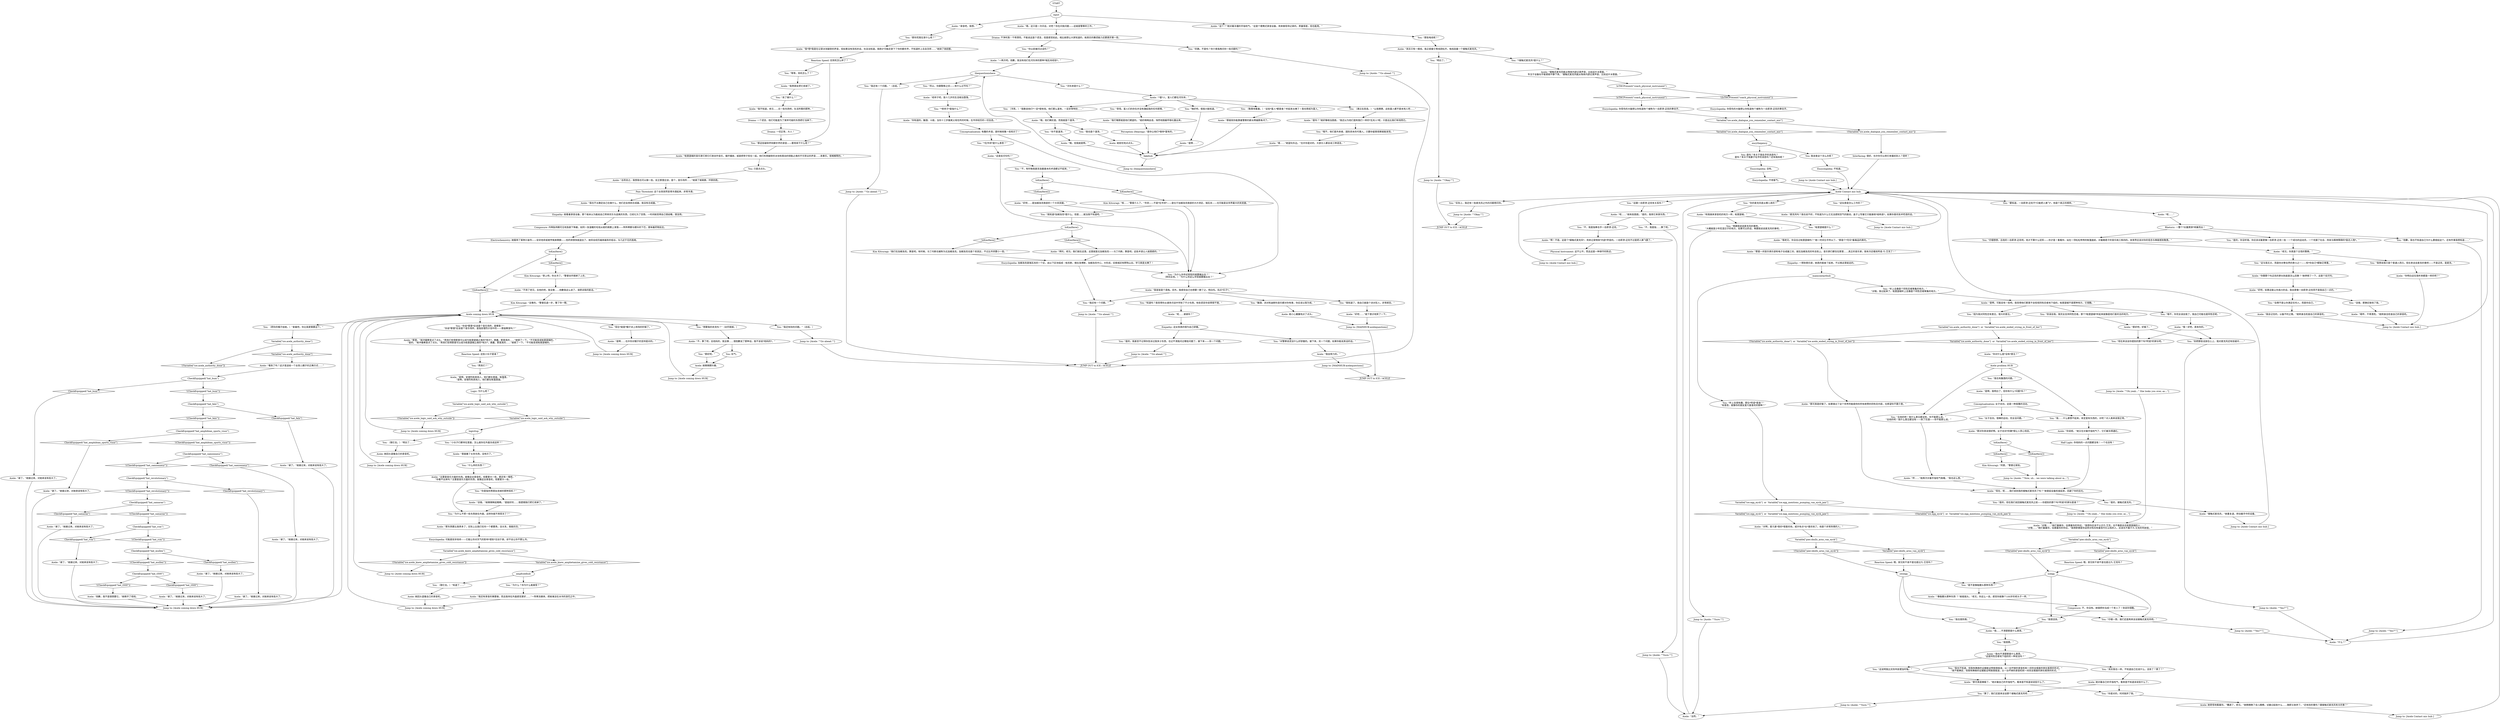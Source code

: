 # ICE / ACELE ON ICE
# this is where the "recording device", "what are you doing here on the ice?" and "questioning" branches are located.
# ==================================================
digraph G {
	  0 [label="START"];
	  1 [label="input"];
	  2 [label="CheckEquipped(\"hat_t500\")"];
	  3 [label="CheckEquipped(\"hat_t500\")", shape=diamond];
	  4 [label="!(CheckEquipped(\"hat_t500\"))", shape=diamond];
	  5 [label="You: “那些电线呢？”"];
	  6 [label="Acele Contact mic hub."];
	  7 [label="You: “哦不，你完全误会我了。我自己可能也是同性恋呢。”"];
	  8 [label="Acele: “我也不太确定自己在做什么，他们还会用到合成器，我没有合成器。”"];
	  9 [label="Jump to: [Acele coming down HUB]"];
	  10 [label="You: “所以，你跟警察之间——有什么过节吗？”"];
	  11 [label="You: “我知道*加姆洛克*是什么，但是……就当我不知道吧。”"];
	  12 [label="Acele: “*富*人，富人们都在河东岸。”"];
	  13 [label="Acele: “哦，他们确实是。而我就是个渣滓。”"];
	  14 [label="Acele: “拜托，老兄。我们就在这里。这里就是北加姆洛克——马丁内斯。算是吧。这些术语让人挺困惑的。”"];
	  15 [label="Jump to: [Acele: \"\"Okay.\"\"]"];
	  16 [label="Jump to: [Acele: \"\"Oh yeah...\" She looks you over, as...\"]"];
	  17 [label="Acele: “呃……”"];
	  18 [label="Acele: “麦克风吗？我也说不好。不知道为什么它无法感知空气的振动，盒子上写着它只能接收*结构音*。如果你喜欢技术呓语的话。”"];
	  19 [label="Jump to: [Acele: \"\"Yes?\"\"]"];
	  20 [label="Acele: 她对着自己的手指哈气，看来是不知道该说些什么了。"];
	  21 [label="You: “是的，你没听错。你应该试着更像一击即溃·迈克一些：一个成功的运动员，一个克服了社会、肉体与精神障碍的*励志人物*。”"];
	  22 [label="You: “这与我无关，而是你对拳击界的泰斗之一——和*你自己*都缺乏尊重。”"];
	  23 [label="You: “什么样的东西？”"];
	  24 [label="Jump to: [Acele: \"\"Go ahead.\"\"]"];
	  25 [label="You: （冷笑。）“我敢说他们*一定*很有钱。他们那么富有，一定非常特别……”"];
	  26 [label="Kim Kitsuragi: “咳……”警督介入了。“市郊——不是*在市郊*——是位于加姆洛克南部的大片郊区，瑞瓦肖——也可能是全世界最大的贫民窟。”"];
	  27 [label="Acele: 她小心翼翼地点了点头。"];
	  28 [label="CheckEquipped(\"hat_amphibian_sports_visor\")"];
	  29 [label="CheckEquipped(\"hat_amphibian_sports_visor\")", shape=diamond];
	  30 [label="!(CheckEquipped(\"hat_amphibian_sports_visor\"))", shape=diamond];
	  31 [label="Acele: “谢了。”她接过来，对她来说有些大了。"];
	  32 [label="Acele: “谢了。”她接过来，对她来说有些大了。"];
	  33 [label="You: “现在来谈谈你提到的那个叫*阿诺*的家伙吧。”"];
	  34 [label="You: “是的，接触式麦克风。”"];
	  35 [label="You: “这玩意是怎么工作的？”"];
	  36 [label="Acele: “你对什么是*没有*意见？”"];
	  37 [label="Acele: “你跟那个叫迈克的家伙到底是怎么回事？”她停顿了一下，这是个反问句。"];
	  38 [label="You: “仔细想想，去他的一击即溃·迈克吧。他才不算什么冠军——你才是！看看你，站在一顶松松垮垮的帐篷面前，对着瘾君子的音乐挑三拣四的。体育界应该对你的信念与奉献感到敬畏。”"];
	  39 [label="Acele: “没错。”她微微眯起眼睛。“是挺好的……很遗憾我们把它卖掉了。”"];
	  40 [label="Variable[\"ice.acele_knew_amphetamine_gives_cold_resistance\"]"];
	  41 [label="Variable[\"ice.acele_knew_amphetamine_gives_cold_resistance\"]", shape=diamond];
	  42 [label="!(Variable[\"ice.acele_knew_amphetamine_gives_cold_resistance\"])", shape=diamond];
	  43 [label="Acele: “嗯……”她望向东边。“也许你是对的。大部分人都会说三种语言。”"];
	  44 [label="Jump to: [Acele coming down HUB]"];
	  45 [label="You: “再跟我说说麦克风的事吧。”\n“大概就是少年犯混日子的地方。如果可以的话，再跟我说说麦克风的事吧。”"];
	  46 [label="Encyclopedia: 可能是安非他命——它能让你对天气的影响*感到*无动于衷，却不会让你不那么冷。"];
	  47 [label="IsKimHere()"];
	  48 [label="IsKimHere()", shape=diamond];
	  49 [label="!(IsKimHere())", shape=diamond];
	  50 [label="Acele: “我爸爸是个酒鬼。另外，我感觉自己也想要一醉了之，明白吗。找点*乐子*。”"];
	  51 [label="You: “我还有一个问题。”"];
	  52 [label="You: “你不是渣滓。”"];
	  53 [label="Acele: “这是反问句吗？”"];
	  54 [label="Acele: “老样子吧，我十几岁的生活相当堕落。”"];
	  55 [label="Physical Instrument: 这不公平。而且这是一种保守的陈述。"];
	  56 [label="Rhetoric: 一整个*长篇累牍*倾巢而出！"];
	  57 [label="Conceptualization: 女子击剑。这是一种高雅的活动。"];
	  58 [label="Acele: “那对你来说很好啊。女子击剑*的确*很让人赏心悦目。”"];
	  59 [label="Jump to: [Acele: \"\"Now, uh... we were talking about m...\"]"];
	  60 [label="Acele: “抱歉，我不是很想要它。”她移开了视线。"];
	  61 [label="Jump to: [Acele: \"\"Yes?\"\"]"];
	  62 [label="You: “抱歉，我也不知道自己为什么要提起这个。还有件事我想知道……”"];
	  63 [label="Acele problem HUB"];
	  64 [label="Acele: “哦！好吧，真有你的。”"];
	  65 [label="You: “其实我也一样。不知道自己在说什么。沮丧了？累了？”"];
	  66 [label="You: “等等，耳机怎么了？”"];
	  67 [label="Acele: “我男朋友把它卖掉了。”"];
	  68 [label="You: “为什么？你为什么能接受？”"];
	  69 [label="Logic: 为什么呢？"];
	  70 [label="You: “*老样子*是指什么？”"];
	  71 [label="IsKimHere()"];
	  72 [label="IsKimHere()", shape=diamond];
	  73 [label="!(IsKimHere())", shape=diamond];
	  74 [label="CheckEquipped(\"hat_revolutionary\")"];
	  75 [label="CheckEquipped(\"hat_revolutionary\")", shape=diamond];
	  76 [label="!(CheckEquipped(\"hat_revolutionary\"))", shape=diamond];
	  77 [label="Encyclopedia: 你受伤的大脑想让你知道有个被称为一击即溃·迈克的拳击手。"];
	  78 [label="You: “是的，但在我们说回接触式麦克风之前——你提到的那个叫*阿诺*的家伙是谁？”"];
	  79 [label="Acele: “哼……”她再次对着手指哈气取暖。“我也这么想。”"];
	  80 [label="Acele: “那可真是好极了。如果错过了这个世界所能提供的所有绝赞的同性恋内容，也希望你不要介意。”"];
	  81 [label="You: “我很累。”"];
	  82 [label="You: 只是点点头。"];
	  83 [label="You: “现在*就是*帽子派上用场的时候了。”"];
	  84 [label="Acele: “不用了老兄，去他的吧，我没事……抱歉我这么说了，请原谅我的脏话。”"];
	  85 [label="logicitup"];
	  86 [label="You: 叹气。"];
	  87 [label="Acele: “是吗？”她好像相当困惑。“我还以为他们是和我们一样的*瓦肖人*呢，只是远比我们有钱而已。"];
	  88 [label="You: “我还有一个问题。”（总结。）"];
	  89 [label="Acele: “好吧……”她下意识地笑了一下。"];
	  90 [label="You: “哦好吧，很高兴能知道。”"];
	  91 [label="CheckEquipped(\"hat_camionneur\")"];
	  92 [label="CheckEquipped(\"hat_camionneur\")", shape=diamond];
	  93 [label="!(CheckEquipped(\"hat_camionneur\"))", shape=diamond];
	  94 [label="Acele: “谢了。”她接过来，对她来说有些大了。"];
	  95 [label="Acele: “谢了。”她接过来，对她来说有些大了。"];
	  96 [label="You: “*接触式麦克风*是什么？”"];
	  97 [label="Acele: “其实只有一根线，我正提着它等线团松开。电线连着一个接触式麦克风。”"];
	  98 [label="encythepency"];
	  99 [label="You: “不，我是指拳击手一击即溃·迈克。”"];
	  100 [label="Acele: “什么？”"];
	  101 [label="Acele: “那好吧，好极了。”"];
	  102 [label="You: “我也不知道，但我有确凿的证据能证明我很摇滚，以一台坏掉的录音机和一间完全报废的旅社客房的形式。”\n“我不能确定，但我有确凿的证据能证明我很摇滚，以一台坏掉的录音机和一间完全报废的旅社客房的形式。”"];
	  103 [label="You: “我想说我只是个普通人而已。现在来谈谈麦克的事吧——不是迈克，是麦克。”"];
	  104 [label="You: “那这些破碎声和脚步声的录音——要用来干什么呢？”"];
	  105 [label="You: “小伙子们都待在里面，怎么就你在外面冻成这样？”"];
	  106 [label="Empathy: 这女孩真的很为自己骄傲。"];
	  107 [label="You: “对警察说谎没什么好骄傲的。接下来，另一个问题，如果你能说真话的话。”"];
	  108 [label="Jump to: [Acele: \"\"Go ahead.\"\"]"];
	  109 [label="Reaction Speed: 旧耳机怎么样了？"];
	  110 [label="Acele: “呃……”她有些困惑。“是的，我用它来录东西。”"];
	  111 [label="Acele: “我……不清楚那是什么意思。”"];
	  112 [label="You: “别把那些话放在心上，我对麦克风还有些疑问……”"];
	  113 [label="Acele: “是啊，我明白了，但你有什么*问题*吗？”"];
	  114 [label="Empathy: 她看着录音设备，那个她本以为能给自己带来欢乐与逃离的东西，已经化为了空想。一时间她觉得自己很幼稚，很没用。"];
	  115 [label="You: “为什么不把一些东西放在外面，这样你就不用受冻了？”"];
	  116 [label="Variable[\"ice.acele_authority_done\"]"];
	  117 [label="Variable[\"ice.acele_authority_done\"]", shape=diamond];
	  118 [label="!(Variable[\"ice.acele_authority_done\"])", shape=diamond];
	  119 [label="Jump to: [Acele coming down HUB]"];
	  120 [label="Acele: “不，算了吧，去他妈的，我没事……很抱歉说了那种话，我不该说*他妈的*。”"];
	  121 [label="Jump to: [Acele coming down HUB]"];
	  122 [label="Jump to: [Acele Contact mic hub.]"];
	  123 [label="Acele: “现在，呃……我们说到我的接触式麦克风了吗？”她拿起设备检查起来，回避了你的目光。"];
	  124 [label="Acele: “啊！不是。这是个*接触式麦克风*，用来记录物体*内部*声音的。一击即溃·迈克不过是把人揍飞罢了。”"];
	  125 [label="Encyclopedia: 不用客气。"];
	  126 [label="You: “听上去像是个同性恋者聚集的地方。”\n“对哦，我记起来了。帕里瑟姆听上去像是个同性恋者聚集的地方。”"];
	  127 [label="You: “听上去很有趣，那位*阿诺*是谁？”\n“有意思。就像你的朋友爱凡客喜欢的那种？”"];
	  128 [label="You: “自尊不是让你满足任何人，而是你自己。”"];
	  129 [label="Acele: “好吧，如果这能让你高兴的话，我会更像一击即溃·迈克而不是我自己一点的。”"];
	  130 [label="Acele: “你明白这在我听来都是一样的吧？”"];
	  131 [label="Drama: 一个谎言，他们可能是为了某样可疑的东西把它当掉了。"];
	  132 [label="Acele: “帕里瑟姆的音乐家们用它们来创作音乐，循环播放，或是把带子剪在一起。他们利用破碎的冰块和晃动的钥匙之类的不可思议的声音……来奏乐。很难解释的。”"];
	  133 [label="You: “你是指你男朋友卖掉的那种耳机？”"];
	  134 [label="Acele: “那里。”她冲着教堂点了点头。“男孩们觉得那里可以成为帕里瑟姆之类的*地方*。愚蠢，那里真的……”她顿了一下。“不可能变成帕里瑟姆的。”\n“是的。”她冲着教堂点了点头。“男孩们觉得那里可以成为帕里瑟姆之类的*地方*。愚蠢，那里真的……”她顿了一下。“不可能变成帕里瑟姆的。”"];
	  135 [label="Acele: “是啊，安德烈和其他人，他们都在里面，帐篷里。”\n“是啊，安德烈和其他人，他们都在帐篷里面。”"];
	  136 [label="Acele: “嗯，这只是一次问话，对吧？你在问我问题——这就是警察的工作。”"];
	  137 [label="You: “我知道了。我自己就是个派对狂人，非常疯狂。”"];
	  138 [label="Acele: “哦，但我就是啊。”"];
	  139 [label="Half Light: 你他妈的一点问题都没有！一个也没有！"];
	  140 [label="Acele: “谢了。”她接过来，对她来说有些大了。"];
	  141 [label="Encyclopedia: 你受伤的大脑想让你知道有个被称为一击即溃·迈克的拳击手。"];
	  142 [label="Variable[\"ice.acele_dialogue_you_remember_contact_mic\"]"];
	  143 [label="Variable[\"ice.acele_dialogue_you_remember_contact_mic\"]", shape=diamond];
	  144 [label="!(Variable[\"ice.acele_dialogue_you_remember_contact_mic\"])", shape=diamond];
	  145 [label="Acele: “和我搞来录音机的地方一样，帕里瑟姆。”"];
	  146 [label="You: “我很沮丧。”"];
	  147 [label="You: “你是对的，时间抛弃了我。”"];
	  148 [label="You: “去他的吧！我什么意见都没有，你不能那么说。”\n“去他的吧！我什么意见都没有——除了饮酒——你不能那么说。”"];
	  149 [label="Acele: “总而言之，我想我也可以做一些。反正那里应该，是个，音乐场所……”她揉了揉肩膀，环顾四周。"];
	  150 [label="You: “我还有别的问题。”（总结。）"];
	  151 [label="Acele coming down HUB"];
	  152 [label="You: “想要我的夹克吗？”（动手脱掉。）"];
	  153 [label="Drama: 干净利落！干得漂亮。不能说这是个谎言，但是感觉如此。相比她想让大家知道的，她真实的撒谎能力还要更厉害一些。"];
	  154 [label="You: “*在市郊*是什么意思？”"];
	  155 [label="Acele: 她奇怪地看着你。“糟透了，老兄。”她稍微眯了会儿眼睛，试着记起些什么……随即又放弃了。“还有别的事吗？跟接触式麦克风有关的事？”"];
	  156 [label="You: “女子击剑。很棒的运动。完全没问题。”"];
	  157 [label="Acele: “接触式麦克风，”她重复道，转动着手中的设备。"];
	  158 [label="Acele: “‘像骷髅头那种东西’？”她摇摇头。“老兄，你这么一说，感觉你就像个100岁的老头子一样。”"];
	  159 [label="Acele: “这个？”她对着冻僵的手指哈气。“这是个便携式录音设备，用来做现场记录的。质量很差，但也能用。”"];
	  160 [label="Acele: “录音吧，我想。”"];
	  161 [label="Electrochemistry: 她服用了某种兴奋剂——安非他命或者甲氧麻黄酮——但药效很快就退去了。她将会经历越来越多的低谷，与几近于无的高峰。"];
	  162 [label="Kim Kitsuragi: “穿上吧，你太冷了。”警督动手脱掉了上衣。"];
	  163 [label="You: “你说*那里*应该是个音乐场所，是哪里？”\n“你说*那里*应该是个音乐场所，是指安德烈计划中的——那座教堂吗？”"];
	  164 [label="You: “男孩们？”"];
	  165 [label="Variable[\"ice.acele_logic_said_ask_why_outside\"]"];
	  166 [label="Variable[\"ice.acele_logic_said_ask_why_outside\"]", shape=diamond];
	  167 [label="!(Variable[\"ice.acele_logic_said_ask_why_outside\"])", shape=diamond];
	  168 [label="Jump to: [Acele: \"\"Go ahead.\"\"]"];
	  169 [label="Jump to: [MAINHUB-acelequestions]"];
	  170 [label="You: “明白了。”"];
	  171 [label="Empathy: 一想到俱乐部，她真的振奋了起来。不过离这里挺远的。"];
	  172 [label="CheckEquipped(\"hat_mullen\")"];
	  173 [label="CheckEquipped(\"hat_mullen\")", shape=diamond];
	  174 [label="!(CheckEquipped(\"hat_mullen\"))", shape=diamond];
	  175 [label="Jump to: [Acele Contact mic hub.]"];
	  176 [label="Reaction Speed: 喂，尿兄和干弟不是也提过凡·艾克吗？"];
	  177 [label="You: 我该拿这个怎么办呢？"];
	  178 [label="Jump to: [Acele: \"\"Sure.\"\"]"];
	  179 [label="maincontacthub"];
	  180 [label="You: （把你的帽子给她。）“拿着吧，你比我更需要这个。”"];
	  181 [label="You: “为什么你年纪轻轻的就要搬出去？”\n（转向女孩。）“为什么你这么年轻就要搬出去？”"];
	  182 [label="You: “酗酒、派对和迪斯科音乐都对你有害，你应该以我为戒。”"];
	  183 [label="You: （凑过去耳语。）“让我猜猜，这些富人都不是本地人吧……”"];
	  184 [label="Acele: “你知道的。酗酒、斗殴，当你十三岁搬离父母住所的时候，在市郊经历的一切丑恶。”"];
	  185 [label="You: “知道吗？我觉得你从诸多问话中学到了不少东西，有些谎言你说得很不错。”"];
	  186 [label="Acele: 她担忧地点点头。"];
	  187 [label="thequestionishere"];
	  188 [label="Acele: “你说呢。”她又在对着手指哈气了，它们被冻得通红。"];
	  189 [label="CheckEquipped(\"hat_bum\")"];
	  190 [label="CheckEquipped(\"hat_bum\")", shape=diamond];
	  191 [label="!(CheckEquipped(\"hat_bum\"))", shape=diamond];
	  192 [label="CheckEquipped(\"hat_rcm\")"];
	  193 [label="CheckEquipped(\"hat_rcm\")", shape=diamond];
	  194 [label="!(CheckEquipped(\"hat_rcm\"))", shape=diamond];
	  195 [label="Encyclopedia: 加姆洛克是瑞瓦肖的一个区，由以下区块组成：帕克斯，维拉洛博斯，加姆洛克中心，大科戎，旧南城还有野狗山谷。学习真是太棒了！"];
	  196 [label="Acele: “哦老兄，你没去过帕里瑟姆吗？”她一时间忘乎所以了。“那是个*充斥*着毒品的粪坑。”"];
	  197 [label="Acele: “对哦……”她打量着你，估摸着你的年纪。“我想你应该不认识凡·艾克，也不像是会去帕里瑟姆的人……”\n“对哦……”她打量着你，估摸着你的年纪。“我想即便是你这样对性向有着现代化认知的人，应该也不属于凡·艾克的年龄层。”"];
	  198 [label="You: “因为我对同性恋有意见，很大的意见。”"];
	  199 [label="You: “实际上，我还有一些麦克风之外的问题想问你。”"];
	  200 [label="ampfcoldhub"];
	  201 [label="Acele: “我还有录音的事要做，而且我待在外面感觉更好……”一阵寒流袭来，把她淹没在冰冷的浪花之中。"];
	  202 [label="Acele: “谢了。”她接过来，对她来说有些大了。"];
	  203 [label="You: “河东岸是什么？”"];
	  204 [label="Perception (Hearing): “是你让他们*保持*富有的。”"];
	  205 [label="Jump to: [Acele coming down HUB]"];
	  206 [label="Acele: “是啊……”"];
	  207 [label="Kim Kitsuragi: “同意，”警督记录到。"];
	  208 [label="noegg"];
	  209 [label="Composure: 不，你没有。她错把你当成一个老人了！快说你很酷。"];
	  210 [label="Acele: “我*想*我是在记录冰块破碎的声音，但如果没有耳机的话，也没法知道。我刚才可能还录下了你的脚步声，不知道听上去会怎样……”她挠了挠前额。"];
	  211 [label="Acele: “是啊……也许你对帽子的坚持是对的。”"];
	  212 [label="You: “那好吧。”"];
	  213 [label="You: （随它去。）“明白了……”"];
	  214 [label="Jump to: [Acele: \"\"Go ahead.\"\"]"];
	  215 [label="You: “我……什么都想不起来。肯定是有东西的，对吧？对人类来说很正常。”"];
	  216 [label="yesegg"];
	  217 [label="Jump to: [Acele Contact mic hub.]"];
	  218 [label="Encyclopedia: 不知道。"];
	  219 [label="You: “仔细一想，我们还是再来谈谈接触式麦克风吧。”"];
	  220 [label="You: “这说明我比实际年龄更加时髦。”"];
	  221 [label="Composure: 内啡肽肉眼可见地急剧下降着，如同一张温暖的毛毯从她的肩膀上滑落——阵阵寒颤与颤抖的下巴，意味着药物反应。"];
	  222 [label="fakehub"];
	  223 [label="Variable[\"ice.acele_authority_done\"]  or  Variable[\"ice.acele_ended_crying_in_front_of_her\"]"];
	  224 [label="Variable[\"ice.acele_authority_done\"]  or  Variable[\"ice.acele_ended_crying_in_front_of_her\"]", shape=diamond];
	  225 [label="!(Variable[\"ice.acele_authority_done\"]  or  Variable[\"ice.acele_ended_crying_in_front_of_her\"])", shape=diamond];
	  226 [label="Variable[\"ice.egg_eyck\"]  or  Variable[\"ice.egg_mentions_pumping_van_eyck_jam\"]"];
	  227 [label="Variable[\"ice.egg_eyck\"]  or  Variable[\"ice.egg_mentions_pumping_van_eyck_jam\"]", shape=diamond];
	  228 [label="!(Variable[\"ice.egg_eyck\"]  or  Variable[\"ice.egg_mentions_pumping_van_eyck_jam\"])", shape=diamond];
	  229 [label="IsTHCPresent(\"coach_physical_instrument\")"];
	  230 [label="IsTHCPresent(\"coach_physical_instrument\")", shape=diamond];
	  231 [label="!(IsTHCPresent(\"coach_physical_instrument\"))", shape=diamond];
	  232 [label="Jump to: [Acele Contact mic hub.]"];
	  233 [label="You: 是吗？有关于我名字的消息吗？\n是吗？有关于我妻子名字的消息吗？还有我妈呢？"];
	  234 [label="Jump to: [Acele Contact mic hub.]"];
	  235 [label="Acele: “当然。”"];
	  236 [label="Acele: “老兄，你真是个古怪的警察。”"];
	  237 [label="Jump to: [Acele: \"\"Okay.\"\"]"];
	  238 [label="Jump to: [Acele Contact mic hub.]"];
	  239 [label="You: “我也有酗酒的问题。”"];
	  240 [label="Acele: “主要是音乐方面的东西。就像这台录音机，但要更大一些，那还有一堆呢。”\n“你看不出来吗？主要是音乐方面的东西，就像这台录音机，但要更大一些。”"];
	  241 [label="You: （敬畏地看着。）“这些*富人*都是谁？听起来太棒了！我也想成为富人。”"];
	  242 [label="Acele: “呃……谢谢你？”"];
	  243 [label="Kim Kitsuragi: “我们在加姆洛克。算是吧。有时候，马丁内斯也被称为北加姆洛克。加姆洛克也是个贫民区，不过比市郊要小一些。”"];
	  244 [label="Acele: “我会努力的。”"];
	  245 [label="Jump to: [thequestionishere]"];
	  246 [label="Acele: 她回头望着自己的录音机。"];
	  247 [label="Acele: “那是一间音乐俱乐部和电子合成器工坊，就在加姆洛克的布吉街上。音乐家们都住在那里……真正的音乐家。我有次还看到阿诺·凡·艾克了！”"];
	  248 [label="Acele: “我会记住的，以备不时之需。”她转身去检查自己的录音机。"];
	  249 [label="Acele: “谢了。”她接过来，对她来说有些大了。"];
	  250 [label="IsKimHere()"];
	  251 [label="IsKimHere()", shape=diamond];
	  252 [label="!(IsKimHere())", shape=diamond];
	  253 [label="Reaction Speed: 这些小伙子是谁？"];
	  254 [label="Jump to: [Acele: \"\"Sure.\"\"]"];
	  255 [label="Acele: “那东西要比我贵多了，实际上比我们任何一个都要贵。没关系，我能抗住。”"];
	  256 [label="You: “你以前被问过话吗？”"];
	  257 [label="Acele: “一两次吧。抱歉，我没有他们在河东岸的那种*瑞瓦肖经验*。”"];
	  258 [label="You: “的确，不是吗？你介意我再问你一些问题吗？”"];
	  259 [label="IsKimHere()"];
	  260 [label="IsKimHere()", shape=diamond];
	  261 [label="!(IsKimHere())", shape=diamond];
	  262 [label="Acele: “我打赌那就是他们期望的。”她的喃喃自语，悄然地随着呼吸吐露出来。"];
	  263 [label="Jump to: [Acele: \"\"Yes?\"\"]"];
	  264 [label="Acele: “谢了。”她接过来，对她来说有些大了。"];
	  265 [label="Acele: “对啊，爱凡客*真的*很喜欢他，或许有点*太*喜欢他了。他是个非常热情的人。”"];
	  266 [label="Drama: 一切正常，大人！"];
	  267 [label="Reaction Speed: 喂，尿兄和干弟不是也提过凡·艾克吗？"];
	  268 [label="Variable[\"pier.skulls_arno_van_eyck\"]"];
	  269 [label="Variable[\"pier.skulls_arno_van_eyck\"]", shape=diamond];
	  270 [label="!(Variable[\"pier.skulls_arno_van_eyck\"])", shape=diamond];
	  271 [label="You: “是不是像骷髅头那种东西？”"];
	  273 [label="Encyclopedia: 没有。"];
	  274 [label="You: “帕里瑟姆是什么？”"];
	  275 [label="You: “算了，我们还是来谈谈那个接触式麦克风吧……”"];
	  276 [label="Acele: “好吧……是加姆洛克南部的一个大贫民窟。”"];
	  277 [label="You: “不，有时候我甚至连最基本的术语都记不起来。”"];
	  278 [label="You: “哦不，他们是外来者，国际资本的代理人。只要你留意观察就能发现。”"];
	  279 [label="Acele: 她回头望着自己的录音机。"];
	  280 [label="CheckEquipped(\"hat_samaran\")"];
	  281 [label="CheckEquipped(\"hat_samaran\")", shape=diamond];
	  282 [label="!(CheckEquipped(\"hat_samaran\"))", shape=diamond];
	  283 [label="Acele: “谢了。”她接过来，对她来说有些大了。"];
	  284 [label="Pain Threshold: 这个女孩突然变得冷漠起来，非常冷漠。"];
	  285 [label="Jump to: [Acele: \"\"Oh yeah...\" She looks you over, as...\"]"];
	  286 [label="Variable[\"pier.skulls_arno_van_eyck\"]"];
	  287 [label="Variable[\"pier.skulls_arno_van_eyck\"]", shape=diamond];
	  288 [label="!(Variable[\"pier.skulls_arno_van_eyck\"])", shape=diamond];
	  289 [label="You: “要知道，一击即溃·迈克不*只能把人揍飞*，他是个真正的榜样。”"];
	  290 [label="You: “不，我是指……算了吧。”"];
	  291 [label="You: “你的麦克风是从哪儿来的？”"];
	  292 [label="Acele: “是啊，可能会有一些吧。我觉得他们那里不会轻视同性恋者地下组织。帕里瑟姆不是那种地方。它很酷。”"];
	  293 [label="You: “卖了做什么？”"];
	  294 [label="Kim Kitsuragi: “没事的。”警督后退一步，瞥了你一眼。"];
	  295 [label="Acele: 她微微颤抖着。"];
	  296 [label="Jump to: [Acele coming down HUB]"];
	  297 [label="You: “我也是个渣滓。”"];
	  298 [label="You: “是的，我甚至不记得你告诉过我多少东西，也记不清我问过哪些问题了。接下来——另一个问题。”"];
	  299 [label="Jump to: [MAINHUB-acelequestions]"];
	  300 [label="You: （随它去。）“知道了……”"];
	  301 [label="Acele: “嗯哼，干得漂亮。”她转身去检查自己的录音机。"];
	  302 [label="Jump to: [Acele: \"\"Sure.\"\"]"];
	  303 [label="Interfacing: 很好。也许你可以用它来骚扰别人？窃听！"];
	  304 [label="Conceptualization: 有趣的术语。是时候收集一些知识了！"];
	  305 [label="Acele: “接触式麦克风能从物体内部记录声音，比如这片冰里面。”\n专注于设备似乎能使她平静下来。“接触式麦克风能从物体内部记录声音，比如这片冰里面。”"];
	  306 [label="You: “这跟一击即溃·迈克有关系吗？”"];
	  307 [label="You: “别误会我。我完全支持同性恋者。那个*帕里瑟姆*听起来就像是他们喜欢去的地方。”"];
	  308 [label="Acele: “我也不清楚那是什么意思。”\n“这是同性恋者地下组织的一种说法吗？”"];
	  309 [label="Acele: “那可真是棒极了。”她对着自己的手指哈气，看来是不知道该说些什么了。"];
	  310 [label="You: “没错，那确实取悦了我。”"];
	  311 [label="You: “那你究竟在录什么呢？”"];
	  312 [label="Acele: “我不知道，老兄……买一些东西吧，生活所需的那种。”"];
	  313 [label="Acele: “里面塞了太多东西，没地方了。”"];
	  314 [label="Acele: “看到了吗？这才是送给一个女孩儿帽子的正确方式……”"];
	  315 [label="Acele: “那就祝你能靠着警察的薪水跨越那条河了。”"];
	  316 [label="You: “奇怪。富人们的存在并没有激起我的任何感情。”"];
	  317 [label="Jump to: [Acele: \"\"Go ahead.\"\"]"];
	  318 [label="Jump to: [Acele coming down HUB]"];
	  319 [label="CheckEquipped(\"hat_faln\")"];
	  320 [label="CheckEquipped(\"hat_faln\")", shape=diamond];
	  321 [label="!(CheckEquipped(\"hat_faln\"))", shape=diamond];
	  322 [label="You: “我也很热情。”"];
	  190505 [label="JUMP OUT to ICE / ACELE", shape=diamond];
	  190418 [label="JUMP OUT to ICE / ACELE", shape=diamond];
	  190735 [label="JUMP OUT to ICE / ACELE", shape=diamond];
	  0 -> 1
	  1 -> 160
	  1 -> 136
	  1 -> 159
	  2 -> 3
	  2 -> 4
	  3 -> 95
	  4 -> 60
	  5 -> 97
	  6 -> 289
	  6 -> 35
	  6 -> 291
	  6 -> 199
	  6 -> 306
	  7 -> 64
	  8 -> 114
	  9 -> 151
	  10 -> 54
	  11 -> 259
	  12 -> 241
	  12 -> 183
	  12 -> 25
	  12 -> 90
	  12 -> 316
	  13 -> 297
	  13 -> 52
	  14 -> 195
	  15 -> 190505
	  16 -> 197
	  17 -> 56
	  18 -> 217
	  19 -> 100
	  20 -> 275
	  20 -> 147
	  21 -> 236
	  22 -> 37
	  23 -> 240
	  24 -> 190418
	  25 -> 13
	  26 -> 11
	  26 -> 181
	  27 -> 299
	  28 -> 29
	  28 -> 30
	  29 -> 94
	  30 -> 91
	  31 -> 9
	  32 -> 9
	  33 -> 285
	  34 -> 157
	  35 -> 18
	  36 -> 63
	  37 -> 129
	  38 -> 236
	  39 -> 115
	  40 -> 41
	  40 -> 42
	  41 -> 200
	  42 -> 121
	  43 -> 222
	  44 -> 151
	  45 -> 254
	  46 -> 40
	  47 -> 48
	  47 -> 49
	  48 -> 162
	  49 -> 151
	  50 -> 185
	  50 -> 137
	  50 -> 51
	  50 -> 182
	  51 -> 214
	  52 -> 138
	  53 -> 277
	  53 -> 181
	  54 -> 70
	  55 -> 234
	  56 -> 62
	  56 -> 21
	  56 -> 38
	  57 -> 148
	  57 -> 156
	  57 -> 215
	  58 -> 250
	  59 -> 123
	  60 -> 9
	  61 -> 100
	  62 -> 61
	  63 -> 215
	  63 -> 148
	  63 -> 239
	  64 -> 112
	  64 -> 33
	  65 -> 20
	  66 -> 67
	  67 -> 293
	  68 -> 201
	  69 -> 165
	  70 -> 184
	  71 -> 72
	  71 -> 73
	  72 -> 26
	  73 -> 276
	  74 -> 75
	  74 -> 76
	  75 -> 140
	  76 -> 280
	  77 -> 142
	  78 -> 16
	  79 -> 123
	  80 -> 123
	  81 -> 308
	  82 -> 149
	  83 -> 211
	  84 -> 294
	  85 -> 105
	  85 -> 213
	  86 -> 295
	  87 -> 278
	  88 -> 168
	  89 -> 299
	  90 -> 206
	  91 -> 92
	  91 -> 93
	  92 -> 283
	  93 -> 74
	  94 -> 9
	  95 -> 9
	  96 -> 305
	  97 -> 96
	  97 -> 170
	  98 -> 233
	  98 -> 177
	  99 -> 124
	  100 -> 6
	  101 -> 112
	  101 -> 33
	  102 -> 309
	  103 -> 130
	  104 -> 132
	  105 -> 313
	  106 -> 298
	  106 -> 107
	  107 -> 244
	  108 -> 190418
	  109 -> 104
	  109 -> 66
	  110 -> 290
	  110 -> 99
	  111 -> 81
	  112 -> 19
	  113 -> 57
	  114 -> 221
	  115 -> 255
	  116 -> 117
	  116 -> 118
	  117 -> 314
	  118 -> 189
	  119 -> 151
	  120 -> 212
	  120 -> 86
	  121 -> 151
	  122 -> 6
	  123 -> 34
	  123 -> 78
	  124 -> 55
	  125 -> 6
	  126 -> 292
	  127 -> 226
	  128 -> 248
	  129 -> 128
	  129 -> 310
	  130 -> 238
	  131 -> 266
	  132 -> 82
	  133 -> 39
	  134 -> 253
	  135 -> 69
	  136 -> 153
	  137 -> 89
	  138 -> 222
	  139 -> 123
	  140 -> 9
	  141 -> 142
	  142 -> 144
	  142 -> 143
	  143 -> 98
	  144 -> 303
	  145 -> 274
	  145 -> 45
	  146 -> 111
	  147 -> 155
	  148 -> 79
	  149 -> 284
	  150 -> 24
	  151 -> 163
	  151 -> 83
	  151 -> 180
	  151 -> 150
	  151 -> 152
	  152 -> 120
	  153 -> 256
	  153 -> 258
	  154 -> 53
	  155 -> 232
	  156 -> 58
	  157 -> 122
	  158 -> 209
	  159 -> 5
	  160 -> 311
	  161 -> 47
	  162 -> 84
	  163 -> 134
	  164 -> 135
	  165 -> 166
	  165 -> 167
	  166 -> 85
	  167 -> 205
	  168 -> 190418
	  169 -> 190735
	  170 -> 15
	  171 -> 179
	  172 -> 173
	  172 -> 174
	  173 -> 32
	  174 -> 2
	  175 -> 6
	  176 -> 216
	  177 -> 218
	  178 -> 235
	  179 -> 126
	  179 -> 127
	  180 -> 116
	  181 -> 50
	  182 -> 27
	  183 -> 87
	  184 -> 304
	  185 -> 242
	  186 -> 222
	  187 -> 88
	  187 -> 10
	  187 -> 203
	  188 -> 139
	  189 -> 190
	  189 -> 191
	  190 -> 202
	  191 -> 319
	  192 -> 193
	  192 -> 194
	  193 -> 249
	  194 -> 172
	  195 -> 51
	  195 -> 181
	  196 -> 247
	  197 -> 268
	  198 -> 223
	  199 -> 237
	  200 -> 68
	  200 -> 300
	  201 -> 44
	  202 -> 9
	  203 -> 12
	  204 -> 222
	  205 -> 151
	  206 -> 222
	  207 -> 59
	  208 -> 146
	  208 -> 219
	  208 -> 271
	  209 -> 146
	  209 -> 219
	  210 -> 109
	  211 -> 119
	  212 -> 295
	  213 -> 246
	  214 -> 190418
	  215 -> 188
	  216 -> 322
	  216 -> 219
	  216 -> 271
	  217 -> 6
	  218 -> 6
	  219 -> 263
	  220 -> 309
	  221 -> 161
	  222 -> 245
	  223 -> 224
	  223 -> 225
	  224 -> 36
	  225 -> 80
	  226 -> 227
	  226 -> 228
	  227 -> 265
	  228 -> 197
	  229 -> 230
	  229 -> 231
	  230 -> 77
	  231 -> 141
	  232 -> 6
	  233 -> 273
	  234 -> 6
	  235 -> 6
	  236 -> 22
	  236 -> 103
	  237 -> 190505
	  238 -> 6
	  239 -> 113
	  240 -> 115
	  240 -> 133
	  241 -> 315
	  242 -> 106
	  243 -> 195
	  244 -> 169
	  245 -> 187
	  246 -> 318
	  247 -> 171
	  248 -> 238
	  249 -> 9
	  250 -> 251
	  250 -> 252
	  251 -> 207
	  252 -> 59
	  253 -> 164
	  254 -> 235
	  255 -> 46
	  256 -> 257
	  257 -> 187
	  258 -> 317
	  259 -> 260
	  259 -> 261
	  260 -> 243
	  261 -> 14
	  262 -> 204
	  263 -> 100
	  264 -> 9
	  265 -> 286
	  266 -> 104
	  267 -> 208
	  268 -> 269
	  268 -> 270
	  269 -> 267
	  270 -> 208
	  271 -> 158
	  273 -> 125
	  274 -> 196
	  275 -> 302
	  276 -> 11
	  276 -> 181
	  277 -> 71
	  278 -> 43
	  279 -> 44
	  280 -> 281
	  280 -> 282
	  281 -> 31
	  282 -> 192
	  283 -> 9
	  284 -> 8
	  285 -> 197
	  286 -> 288
	  286 -> 287
	  287 -> 176
	  288 -> 216
	  289 -> 17
	  290 -> 178
	  291 -> 145
	  292 -> 307
	  292 -> 198
	  292 -> 7
	  293 -> 312
	  294 -> 151
	  295 -> 296
	  296 -> 151
	  297 -> 186
	  298 -> 108
	  299 -> 190735
	  300 -> 279
	  301 -> 238
	  302 -> 235
	  303 -> 6
	  304 -> 154
	  304 -> 181
	  305 -> 229
	  306 -> 110
	  307 -> 101
	  308 -> 65
	  308 -> 220
	  308 -> 102
	  309 -> 275
	  309 -> 147
	  310 -> 301
	  311 -> 210
	  312 -> 131
	  313 -> 23
	  314 -> 189
	  315 -> 222
	  316 -> 262
	  317 -> 190418
	  318 -> 151
	  319 -> 320
	  319 -> 321
	  320 -> 264
	  321 -> 28
	  322 -> 111
}

